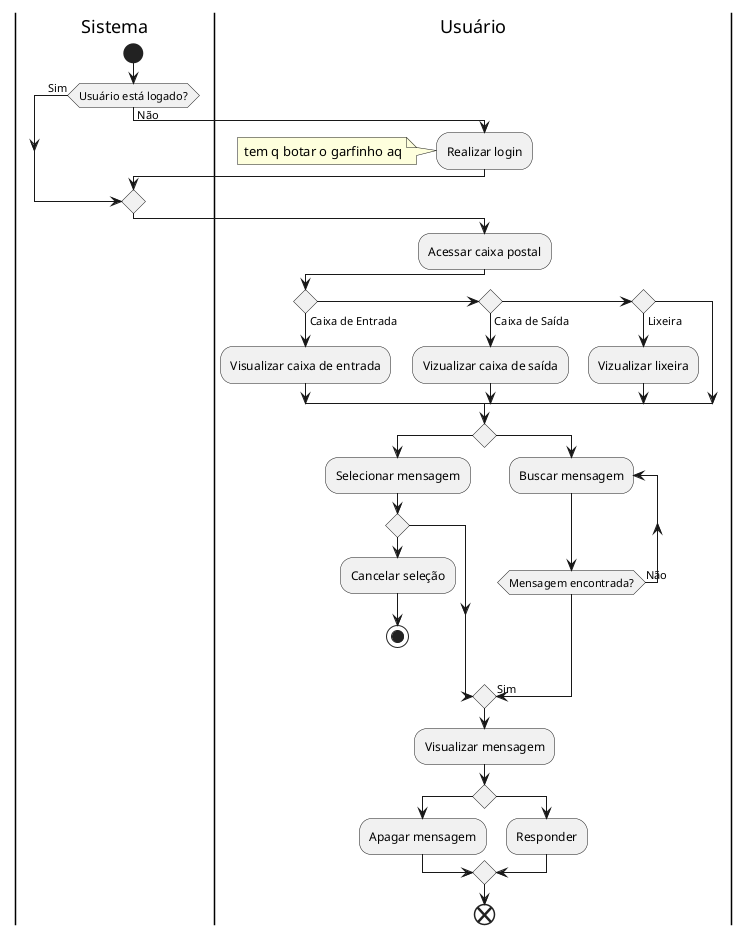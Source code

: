 @startuml caixa postal

|Sistema|
start
if (Usuário está logado?) then (Não) 
|Usuário|
:Realizar login;
note left: tem q botar o garfinho aq
else (Sim)
endif 

:Acessar caixa postal;
if () then (Caixa de Entrada)
:Visualizar caixa de entrada;

elseif () then (Caixa de Saída)
:Vizualizar caixa de saída;

elseif () then(Lixeira)
:Vizualizar lixeira;
endif

if ()
:Selecionar mensagem;
if()
:Cancelar seleção;
stop
endif

else ()
repeat :Buscar mensagem;
repeat while (Mensagem encontrada?) is (Não)
->Sim;
endif
:Visualizar mensagem;

if ()
:Apagar mensagem;
else 
:Responder;
endif 

end



@enduml